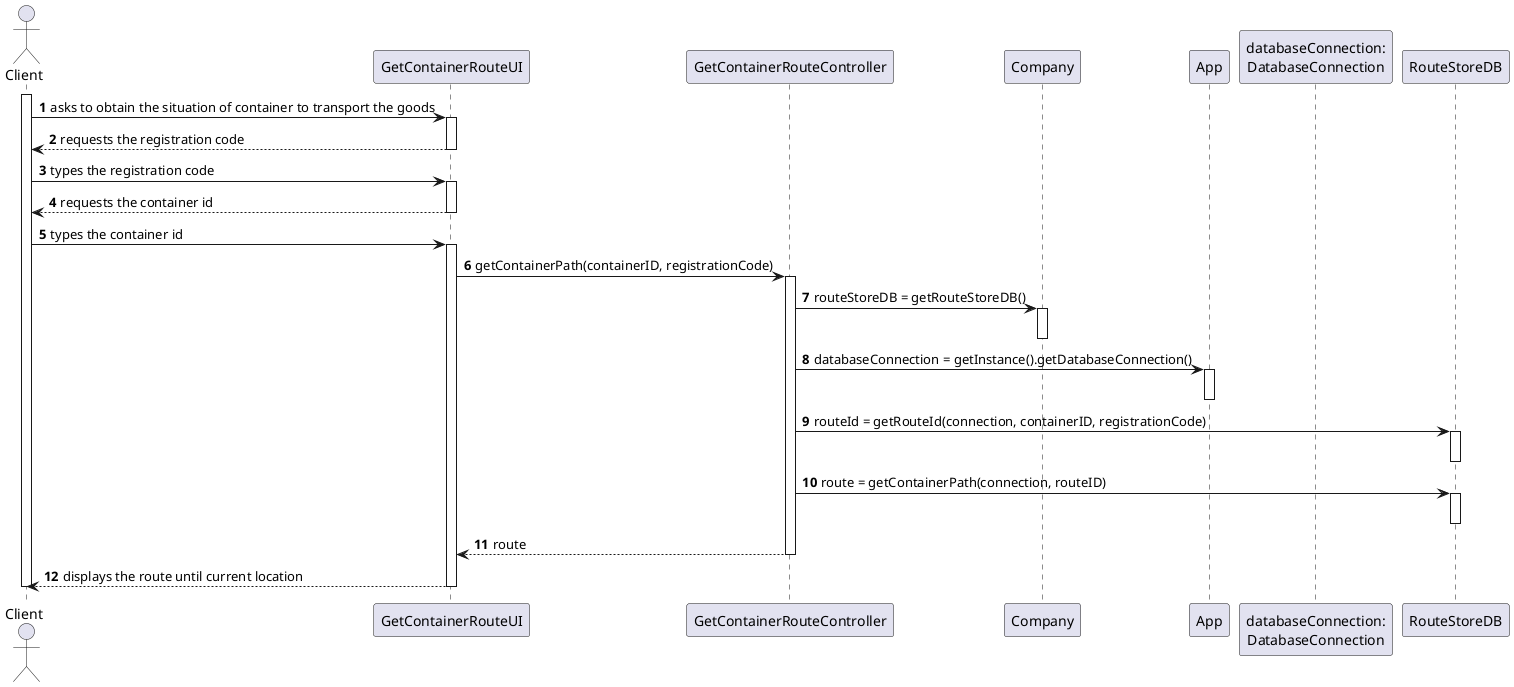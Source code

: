 @startuml

autonumber
actor Client as C

participant "GetContainerRouteUI" as UI
participant "GetContainerRouteController" as CTRL
participant "Company" as COMPANY
participant "App" as APP
participant "databaseConnection:\nDatabaseConnection" as CONNECTION

participant "RouteStoreDB" as ROUTE_STORE_DB

/'Temos de chamar a Company para as Stores ou não é
necessário?'/


activate C
C -> "UI" : asks to obtain the situation of container to transport the goods
activate "UI"
"UI" --> C : requests the registration code
deactivate "UI"
C -> "UI" : types the registration code
activate "UI"
UI --> C : requests the container id
deactivate UI
C -> UI : types the container id
activate UI
UI -> CTRL : getContainerPath(containerID, registrationCode)
activate CTRL
CTRL -> COMPANY : routeStoreDB = getRouteStoreDB()
activate COMPANY
deactivate COMPANY
CTRL -> APP : databaseConnection = getInstance().getDatabaseConnection()
activate APP
deactivate APP
CTRL -> ROUTE_STORE_DB : routeId = getRouteId(connection, containerID, registrationCode)
activate ROUTE_STORE_DB
deactivate ROUTE_STORE_DB
CTRL -> ROUTE_STORE_DB : route = getContainerPath(connection, routeID)
activate ROUTE_STORE_DB
deactivate ROUTE_STORE_DB
CTRL --> UI : route
deactivate CTRL
UI --> C : displays the route until current location
deactivate UI
deactivate C

@enduml